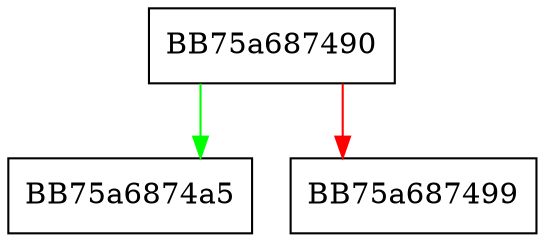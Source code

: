 digraph GetFileName {
  node [shape="box"];
  graph [splines=ortho];
  BB75a687490 -> BB75a6874a5 [color="green"];
  BB75a687490 -> BB75a687499 [color="red"];
}